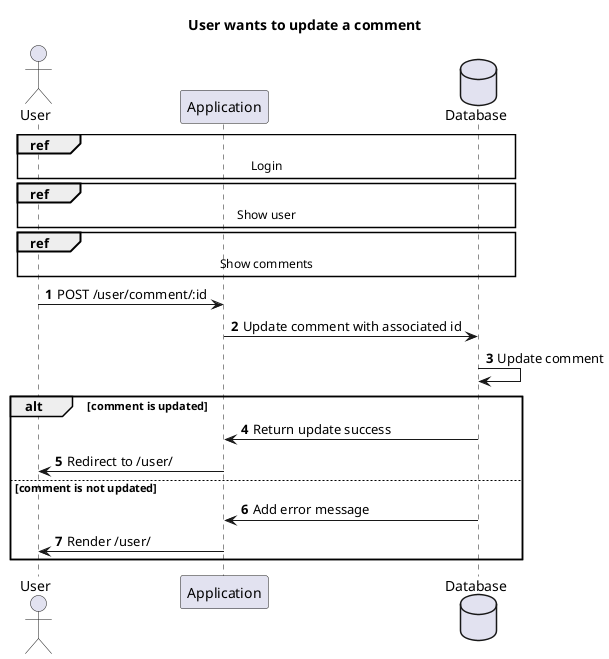 @startuml
autonumber
title       User wants to update a comment
actor       User
participant Application
database    Database

ref over User, Application, Database: Login
ref over User, Application, Database: Show user
ref over User, Application, Database: Show comments

User -> Application: POST /user/comment/:id
Application -> Database: Update comment with associated id
Database -> Database: Update comment
alt comment is updated
    Database -> Application: Return update success
    Application -> User: Redirect to /user/
else comment is not updated
    Database -> Application: Add error message
    Application -> User: Render /user/
end

@enduml
